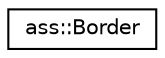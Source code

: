 digraph "Graphical Class Hierarchy"
{
 // LATEX_PDF_SIZE
  edge [fontname="Helvetica",fontsize="10",labelfontname="Helvetica",labelfontsize="10"];
  node [fontname="Helvetica",fontsize="10",shape=record];
  rankdir="LR";
  Node0 [label="ass::Border",height=0.2,width=0.4,color="black", fillcolor="white", style="filled",URL="$structass_1_1Border.html",tooltip="Represents border."];
}

